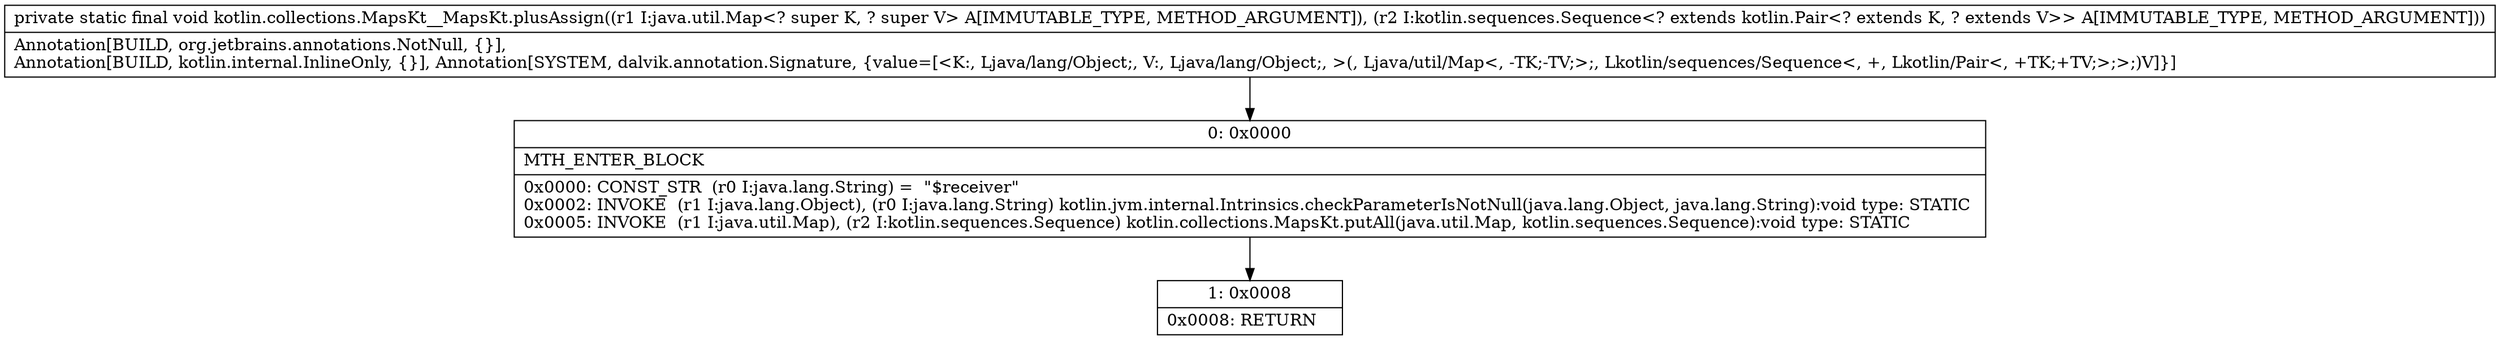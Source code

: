 digraph "CFG forkotlin.collections.MapsKt__MapsKt.plusAssign(Ljava\/util\/Map;Lkotlin\/sequences\/Sequence;)V" {
Node_0 [shape=record,label="{0\:\ 0x0000|MTH_ENTER_BLOCK\l|0x0000: CONST_STR  (r0 I:java.lang.String) =  \"$receiver\" \l0x0002: INVOKE  (r1 I:java.lang.Object), (r0 I:java.lang.String) kotlin.jvm.internal.Intrinsics.checkParameterIsNotNull(java.lang.Object, java.lang.String):void type: STATIC \l0x0005: INVOKE  (r1 I:java.util.Map), (r2 I:kotlin.sequences.Sequence) kotlin.collections.MapsKt.putAll(java.util.Map, kotlin.sequences.Sequence):void type: STATIC \l}"];
Node_1 [shape=record,label="{1\:\ 0x0008|0x0008: RETURN   \l}"];
MethodNode[shape=record,label="{private static final void kotlin.collections.MapsKt__MapsKt.plusAssign((r1 I:java.util.Map\<? super K, ? super V\> A[IMMUTABLE_TYPE, METHOD_ARGUMENT]), (r2 I:kotlin.sequences.Sequence\<? extends kotlin.Pair\<? extends K, ? extends V\>\> A[IMMUTABLE_TYPE, METHOD_ARGUMENT]))  | Annotation[BUILD, org.jetbrains.annotations.NotNull, \{\}], \lAnnotation[BUILD, kotlin.internal.InlineOnly, \{\}], Annotation[SYSTEM, dalvik.annotation.Signature, \{value=[\<K:, Ljava\/lang\/Object;, V:, Ljava\/lang\/Object;, \>(, Ljava\/util\/Map\<, \-TK;\-TV;\>;, Lkotlin\/sequences\/Sequence\<, +, Lkotlin\/Pair\<, +TK;+TV;\>;\>;)V]\}]\l}"];
MethodNode -> Node_0;
Node_0 -> Node_1;
}

